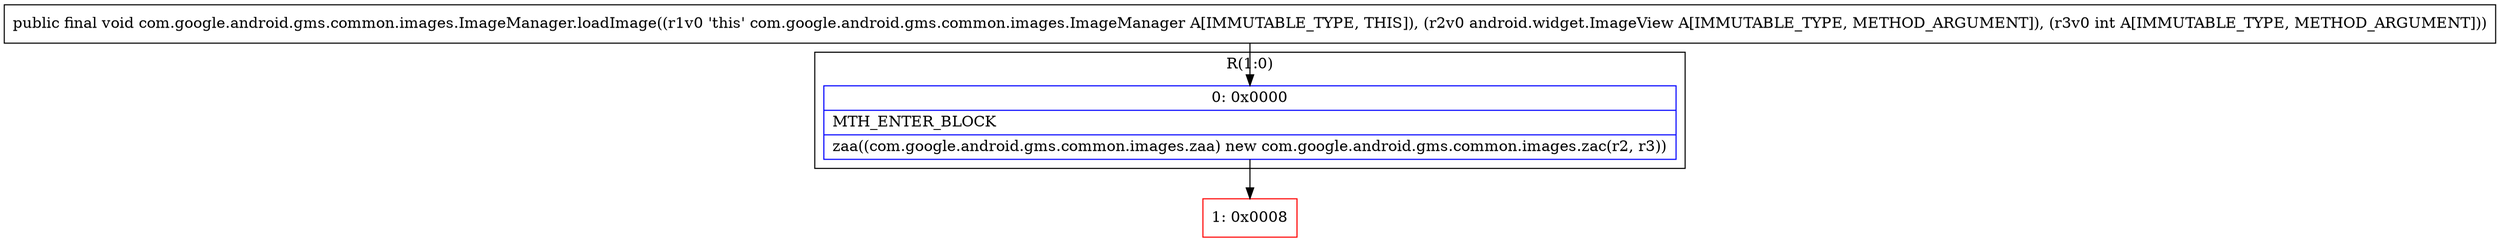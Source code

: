 digraph "CFG forcom.google.android.gms.common.images.ImageManager.loadImage(Landroid\/widget\/ImageView;I)V" {
subgraph cluster_Region_2063444021 {
label = "R(1:0)";
node [shape=record,color=blue];
Node_0 [shape=record,label="{0\:\ 0x0000|MTH_ENTER_BLOCK\l|zaa((com.google.android.gms.common.images.zaa) new com.google.android.gms.common.images.zac(r2, r3))\l}"];
}
Node_1 [shape=record,color=red,label="{1\:\ 0x0008}"];
MethodNode[shape=record,label="{public final void com.google.android.gms.common.images.ImageManager.loadImage((r1v0 'this' com.google.android.gms.common.images.ImageManager A[IMMUTABLE_TYPE, THIS]), (r2v0 android.widget.ImageView A[IMMUTABLE_TYPE, METHOD_ARGUMENT]), (r3v0 int A[IMMUTABLE_TYPE, METHOD_ARGUMENT])) }"];
MethodNode -> Node_0;
Node_0 -> Node_1;
}

